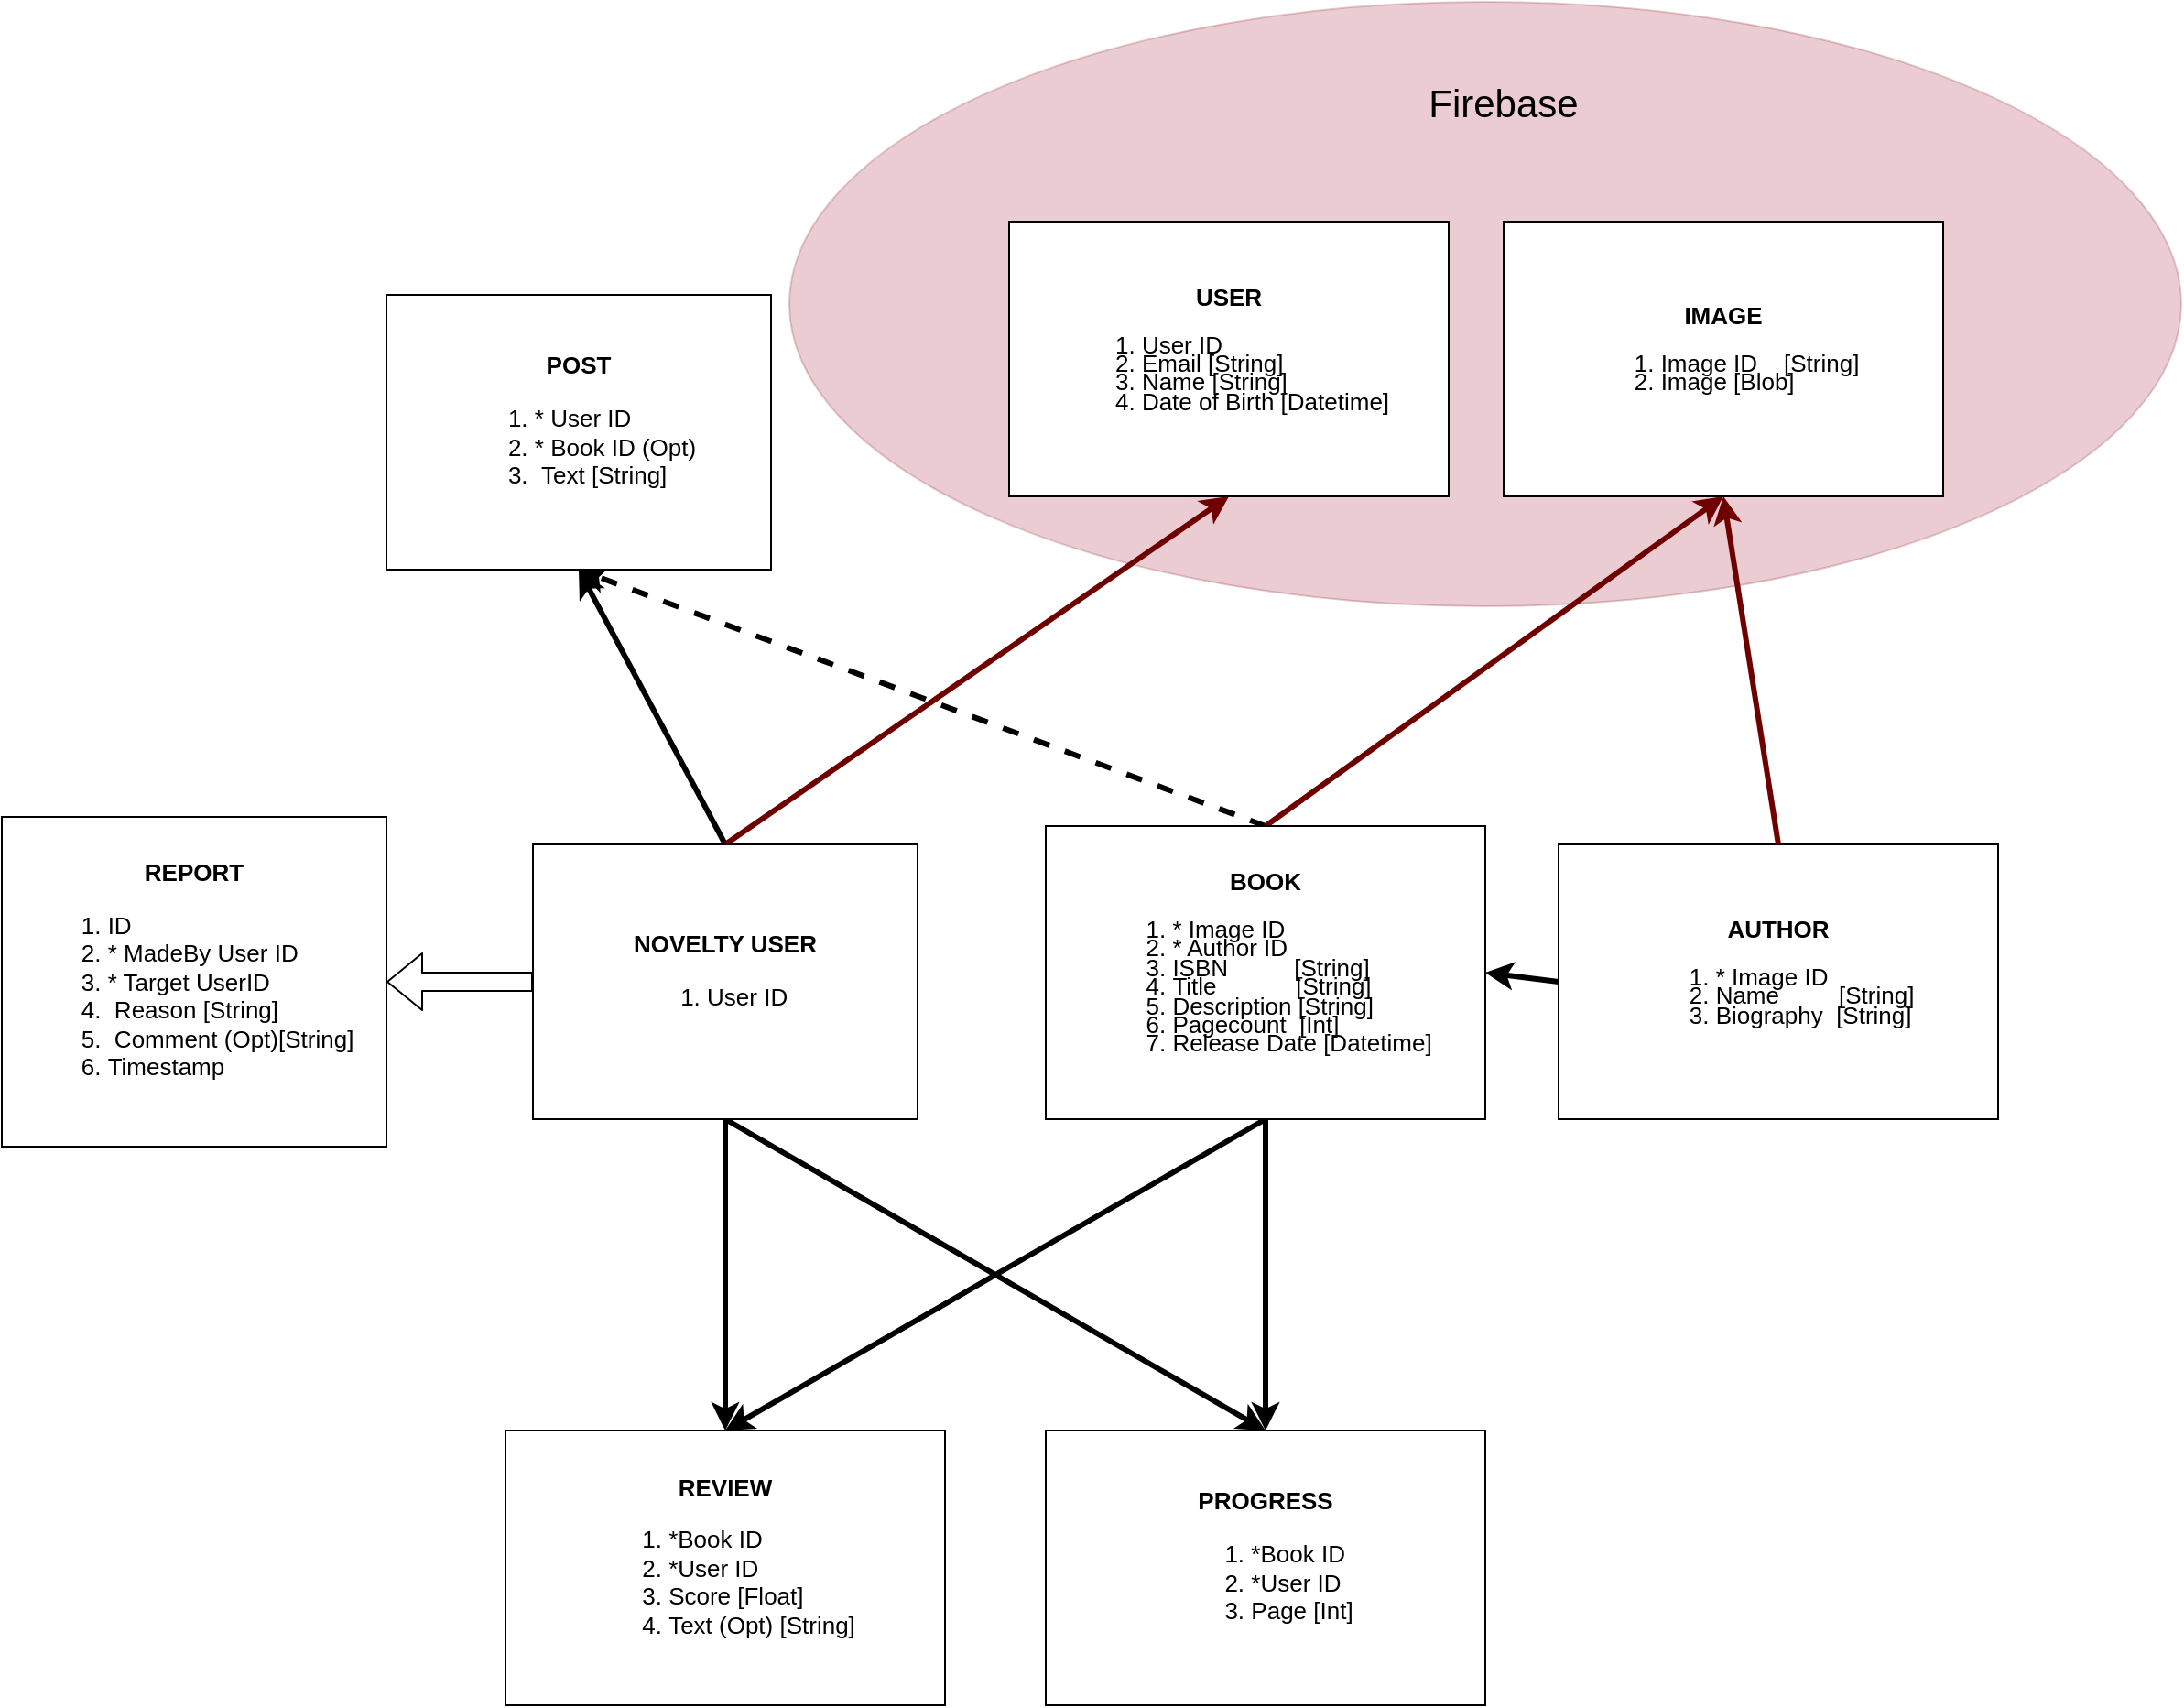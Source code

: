 <mxfile>
    <diagram id="UO7OXJk-Yy_kNFdSAnm9" name="Page-1">
        <mxGraphModel dx="1836" dy="1527" grid="1" gridSize="10" guides="1" tooltips="1" connect="1" arrows="1" fold="1" page="1" pageScale="1" pageWidth="850" pageHeight="1100" math="0" shadow="0">
            <root>
                <mxCell id="0"/>
                <mxCell id="1" parent="0"/>
                <mxCell id="23" value="" style="ellipse;whiteSpace=wrap;html=1;fillColor=#a20025;opacity=20;fontColor=#ffffff;strokeColor=#6F0000;" parent="1" vertex="1">
                    <mxGeometry x="220" y="-380" width="760" height="330" as="geometry"/>
                </mxCell>
                <mxCell id="11" style="edgeStyle=none;html=1;exitX=0.5;exitY=0;exitDx=0;exitDy=0;entryX=0.5;entryY=1;entryDx=0;entryDy=0;fontSize=13;strokeWidth=3;" parent="1" source="2" target="7" edge="1">
                    <mxGeometry relative="1" as="geometry"/>
                </mxCell>
                <mxCell id="12" style="edgeStyle=none;html=1;exitX=0.5;exitY=1;exitDx=0;exitDy=0;entryX=0.5;entryY=0;entryDx=0;entryDy=0;fontSize=13;strokeWidth=3;" parent="1" source="2" target="4" edge="1">
                    <mxGeometry relative="1" as="geometry"/>
                </mxCell>
                <mxCell id="13" style="edgeStyle=none;html=1;exitX=0.5;exitY=1;exitDx=0;exitDy=0;entryX=0.5;entryY=0;entryDx=0;entryDy=0;fontSize=13;strokeWidth=3;" parent="1" source="2" target="8" edge="1">
                    <mxGeometry relative="1" as="geometry"/>
                </mxCell>
                <mxCell id="18" style="edgeStyle=none;html=1;exitX=0;exitY=0.5;exitDx=0;exitDy=0;entryX=1;entryY=0.5;entryDx=0;entryDy=0;strokeColor=default;fontSize=13;shape=flexArrow;" parent="1" source="2" target="17" edge="1">
                    <mxGeometry relative="1" as="geometry"/>
                </mxCell>
                <mxCell id="22" style="edgeStyle=none;html=1;exitX=0.5;exitY=0;exitDx=0;exitDy=0;entryX=0.5;entryY=1;entryDx=0;entryDy=0;strokeWidth=3;fillColor=#a20025;strokeColor=#6F0000;" parent="1" source="2" target="21" edge="1">
                    <mxGeometry relative="1" as="geometry"/>
                </mxCell>
                <mxCell id="2" value="&lt;font style=&quot;font-size: 13px;&quot;&gt;&lt;b&gt;NOVELTY USER&lt;/b&gt;&lt;br&gt;&lt;/font&gt;&lt;ol style=&quot;font-size: 13px;&quot;&gt;&lt;li style=&quot;text-align: justify;&quot;&gt;&lt;font style=&quot;font-size: 13px;&quot;&gt;User ID&lt;/font&gt;&lt;/li&gt;&lt;/ol&gt;" style="rounded=0;whiteSpace=wrap;html=1;align=center;" parent="1" vertex="1">
                    <mxGeometry x="80" y="80" width="210" height="150" as="geometry"/>
                </mxCell>
                <mxCell id="14" style="edgeStyle=none;html=1;exitX=0.5;exitY=1;exitDx=0;exitDy=0;entryX=0.5;entryY=0;entryDx=0;entryDy=0;fontSize=13;strokeWidth=3;" parent="1" source="3" target="4" edge="1">
                    <mxGeometry relative="1" as="geometry"/>
                </mxCell>
                <mxCell id="15" style="edgeStyle=none;html=1;exitX=0.5;exitY=0;exitDx=0;exitDy=0;entryX=0.5;entryY=1;entryDx=0;entryDy=0;fontSize=13;strokeColor=default;dashed=1;strokeWidth=3;" parent="1" source="3" target="7" edge="1">
                    <mxGeometry relative="1" as="geometry"/>
                </mxCell>
                <mxCell id="16" style="edgeStyle=none;html=1;exitX=0.5;exitY=1;exitDx=0;exitDy=0;entryX=0.5;entryY=0;entryDx=0;entryDy=0;strokeColor=default;fontSize=13;strokeWidth=3;" parent="1" source="3" target="8" edge="1">
                    <mxGeometry relative="1" as="geometry"/>
                </mxCell>
                <mxCell id="20" style="edgeStyle=none;html=1;exitX=0.5;exitY=0;exitDx=0;exitDy=0;entryX=0.5;entryY=1;entryDx=0;entryDy=0;fillColor=#a20025;strokeColor=#6F0000;strokeWidth=3;" parent="1" source="3" target="19" edge="1">
                    <mxGeometry relative="1" as="geometry"/>
                </mxCell>
                <mxCell id="3" value="&lt;font style=&quot;font-size: 13px;&quot;&gt;&lt;b style=&quot;&quot;&gt;BOOK&lt;/b&gt;&lt;br&gt;&lt;/font&gt;&lt;ol style=&quot;line-height: 80%; font-size: 13px;&quot;&gt;&lt;li style=&quot;text-align: left;&quot;&gt;&lt;font style=&quot;font-size: 13px;&quot;&gt;* Image ID&lt;/font&gt;&lt;/li&gt;&lt;li style=&quot;text-align: left;&quot;&gt;* Author ID&lt;/li&gt;&lt;li style=&quot;text-align: left;&quot;&gt;&lt;font style=&quot;font-size: 13px;&quot;&gt;ISBN&amp;nbsp; &amp;nbsp; &amp;nbsp; &amp;nbsp; &amp;nbsp; [String]&lt;/font&gt;&lt;/li&gt;&lt;li style=&quot;text-align: left;&quot;&gt;&lt;font style=&quot;font-size: 13px;&quot;&gt;Title&amp;nbsp; &amp;nbsp; &amp;nbsp; &amp;nbsp; &amp;nbsp; &amp;nbsp; [String]&lt;/font&gt;&lt;/li&gt;&lt;li style=&quot;text-align: left;&quot;&gt;&lt;font style=&quot;font-size: 13px;&quot;&gt;Description [String]&lt;/font&gt;&lt;/li&gt;&lt;li style=&quot;text-align: left;&quot;&gt;Pagecount&amp;nbsp; [Int]&lt;/li&gt;&lt;li style=&quot;text-align: left;&quot;&gt;Release Date [Datetime]&lt;/li&gt;&lt;/ol&gt;" style="rounded=0;whiteSpace=wrap;html=1;align=center;" parent="1" vertex="1">
                    <mxGeometry x="360" y="70" width="240" height="160" as="geometry"/>
                </mxCell>
                <mxCell id="4" value="&lt;span style=&quot;font-size: 13px;&quot;&gt;&lt;b&gt;REVIEW&lt;br&gt;&lt;/b&gt;&lt;ol&gt;&lt;li style=&quot;text-align: left;&quot;&gt;*Book ID&lt;/li&gt;&lt;li style=&quot;text-align: left;&quot;&gt;*User ID&lt;/li&gt;&lt;li style=&quot;text-align: left;&quot;&gt;Score [Float]&lt;/li&gt;&lt;li style=&quot;text-align: left;&quot;&gt;Text (Opt) [String]&lt;/li&gt;&lt;/ol&gt;&lt;/span&gt;" style="rounded=0;whiteSpace=wrap;html=1;align=center;" parent="1" vertex="1">
                    <mxGeometry x="65" y="400" width="240" height="150" as="geometry"/>
                </mxCell>
                <mxCell id="7" value="&lt;font style=&quot;font-size: 13px;&quot;&gt;&lt;b&gt;POST&lt;/b&gt;&lt;br&gt;&lt;/font&gt;&lt;ol style=&quot;font-size: 13px;&quot;&gt;&lt;li style=&quot;text-align: justify;&quot;&gt;&lt;font style=&quot;font-size: 13px;&quot;&gt;* User ID&lt;/font&gt;&lt;/li&gt;&lt;li style=&quot;text-align: justify;&quot;&gt;&lt;font style=&quot;font-size: 13px;&quot;&gt;* Book ID (Opt)&lt;/font&gt;&lt;/li&gt;&lt;li style=&quot;text-align: justify;&quot;&gt;&lt;font style=&quot;font-size: 13px;&quot;&gt;&amp;nbsp;Text [String]&lt;/font&gt;&lt;/li&gt;&lt;/ol&gt;" style="rounded=0;whiteSpace=wrap;html=1;align=center;" parent="1" vertex="1">
                    <mxGeometry y="-220" width="210" height="150" as="geometry"/>
                </mxCell>
                <mxCell id="8" value="&lt;span style=&quot;font-size: 13px;&quot;&gt;&lt;b&gt;PROGRESS&lt;br&gt;&lt;/b&gt;&lt;ol&gt;&lt;li style=&quot;text-align: left;&quot;&gt;*Book ID&lt;/li&gt;&lt;li style=&quot;text-align: left;&quot;&gt;*User ID&lt;/li&gt;&lt;li style=&quot;text-align: left;&quot;&gt;Page [Int]&lt;/li&gt;&lt;/ol&gt;&lt;/span&gt;" style="rounded=0;whiteSpace=wrap;html=1;align=center;" parent="1" vertex="1">
                    <mxGeometry x="360" y="400" width="240" height="150" as="geometry"/>
                </mxCell>
                <mxCell id="17" value="&lt;font style=&quot;font-size: 13px;&quot;&gt;&lt;b&gt;REPORT&lt;/b&gt;&lt;br&gt;&lt;/font&gt;&lt;ol style=&quot;font-size: 13px;&quot;&gt;&lt;li style=&quot;text-align: justify;&quot;&gt;&lt;font style=&quot;font-size: 13px;&quot;&gt;ID&lt;/font&gt;&lt;/li&gt;&lt;li style=&quot;text-align: justify;&quot;&gt;&lt;font style=&quot;font-size: 13px;&quot;&gt;* MadeBy User ID&lt;/font&gt;&lt;/li&gt;&lt;li style=&quot;text-align: justify;&quot;&gt;&lt;font style=&quot;font-size: 13px;&quot;&gt;* Target UserID&lt;/font&gt;&lt;/li&gt;&lt;li style=&quot;text-align: justify;&quot;&gt;&amp;nbsp;Reason [String]&lt;/li&gt;&lt;li style=&quot;text-align: justify;&quot;&gt;&amp;nbsp;Comment (Opt)[String]&lt;/li&gt;&lt;li style=&quot;text-align: justify;&quot;&gt;Timestamp&lt;/li&gt;&lt;/ol&gt;" style="rounded=0;whiteSpace=wrap;html=1;align=center;" parent="1" vertex="1">
                    <mxGeometry x="-210" y="65" width="210" height="180" as="geometry"/>
                </mxCell>
                <mxCell id="19" value="&lt;font style=&quot;font-size: 13px;&quot;&gt;&lt;b style=&quot;&quot;&gt;IMAGE&lt;/b&gt;&lt;br&gt;&lt;/font&gt;&lt;ol style=&quot;line-height: 80%; font-size: 13px;&quot;&gt;&lt;li style=&quot;text-align: left;&quot;&gt;&lt;font style=&quot;font-size: 13px;&quot;&gt;Image ID&amp;nbsp; &amp;nbsp; [String]&lt;/font&gt;&lt;/li&gt;&lt;li style=&quot;text-align: left;&quot;&gt;Image [Blob]&lt;/li&gt;&lt;/ol&gt;" style="rounded=0;whiteSpace=wrap;html=1;align=center;" parent="1" vertex="1">
                    <mxGeometry x="610" y="-260" width="240" height="150" as="geometry"/>
                </mxCell>
                <mxCell id="21" value="&lt;font style=&quot;font-size: 13px;&quot;&gt;&lt;b style=&quot;&quot;&gt;USER&lt;/b&gt;&lt;br&gt;&lt;/font&gt;&lt;ol style=&quot;line-height: 80%; font-size: 13px;&quot;&gt;&lt;li style=&quot;text-align: left;&quot;&gt;&lt;font style=&quot;font-size: 13px;&quot;&gt;User ID&lt;/font&gt;&lt;/li&gt;&lt;li style=&quot;text-align: left;&quot;&gt;Email [String]&lt;/li&gt;&lt;li style=&quot;text-align: left;&quot;&gt;Name [String]&lt;/li&gt;&lt;li style=&quot;text-align: left;&quot;&gt;Date of Birth [Datetime]&lt;/li&gt;&lt;/ol&gt;" style="rounded=0;whiteSpace=wrap;html=1;align=center;" parent="1" vertex="1">
                    <mxGeometry x="340" y="-260" width="240" height="150" as="geometry"/>
                </mxCell>
                <mxCell id="24" value="&lt;font style=&quot;font-size: 21px;&quot;&gt;Firebase&lt;/font&gt;" style="text;strokeColor=none;align=center;fillColor=none;html=1;verticalAlign=middle;whiteSpace=wrap;rounded=0;opacity=20;" parent="1" vertex="1">
                    <mxGeometry x="530" y="-350" width="160" height="50" as="geometry"/>
                </mxCell>
                <mxCell id="25" value="&lt;font style=&quot;font-size: 13px;&quot;&gt;&lt;b style=&quot;&quot;&gt;AUTHOR&lt;/b&gt;&lt;br&gt;&lt;/font&gt;&lt;ol style=&quot;line-height: 80%; font-size: 13px;&quot;&gt;&lt;li style=&quot;text-align: left;&quot;&gt;* Image ID&lt;/li&gt;&lt;li style=&quot;text-align: left;&quot;&gt;Name&amp;nbsp; &amp;nbsp; &amp;nbsp; &amp;nbsp; &amp;nbsp;[String]&lt;/li&gt;&lt;li style=&quot;text-align: left;&quot;&gt;&lt;font style=&quot;font-size: 13px;&quot;&gt;Biography&amp;nbsp; [String]&lt;/font&gt;&lt;/li&gt;&lt;/ol&gt;" style="rounded=0;whiteSpace=wrap;html=1;align=center;" parent="1" vertex="1">
                    <mxGeometry x="640" y="80" width="240" height="150" as="geometry"/>
                </mxCell>
                <mxCell id="26" style="edgeStyle=none;html=1;exitX=0.5;exitY=0;exitDx=0;exitDy=0;entryX=0.5;entryY=1;entryDx=0;entryDy=0;fillColor=#a20025;strokeColor=#6F0000;strokeWidth=3;" parent="1" source="25" target="19" edge="1">
                    <mxGeometry relative="1" as="geometry">
                        <mxPoint x="490.0" y="90" as="sourcePoint"/>
                        <mxPoint x="740.0" y="-100" as="targetPoint"/>
                    </mxGeometry>
                </mxCell>
                <mxCell id="28" style="edgeStyle=none;html=1;exitX=0;exitY=0.5;exitDx=0;exitDy=0;entryX=1;entryY=0.5;entryDx=0;entryDy=0;strokeColor=default;fontSize=13;strokeWidth=3;" parent="1" source="25" target="3" edge="1">
                    <mxGeometry relative="1" as="geometry">
                        <mxPoint x="490.0" y="240" as="sourcePoint"/>
                        <mxPoint x="490.0" y="410" as="targetPoint"/>
                    </mxGeometry>
                </mxCell>
            </root>
        </mxGraphModel>
    </diagram>
</mxfile>